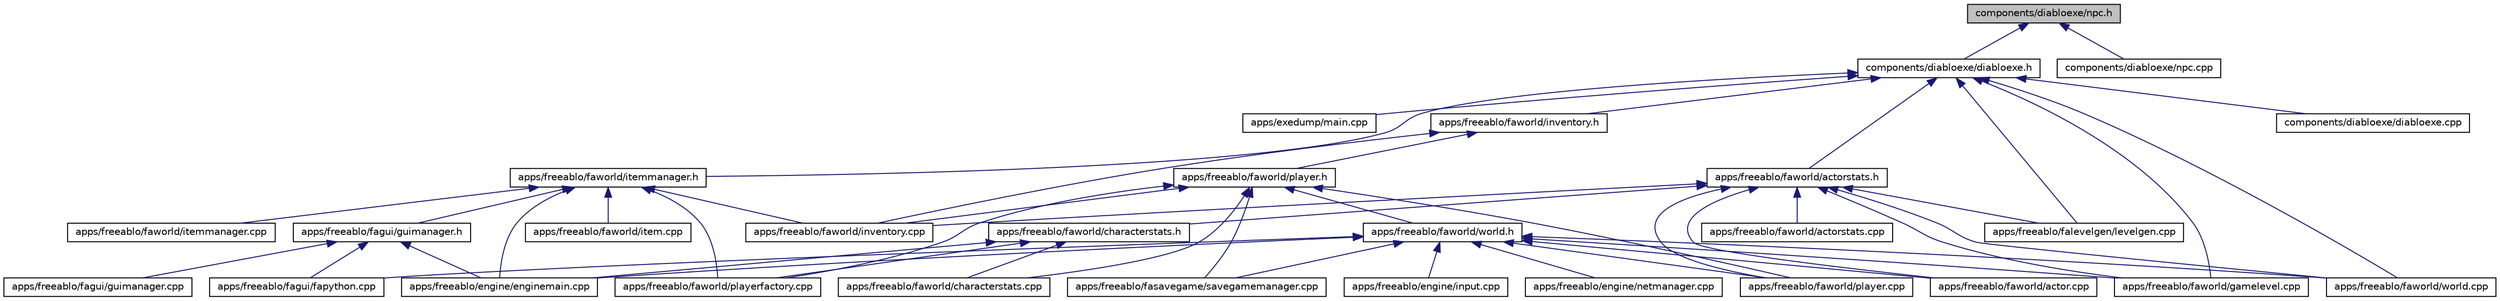 digraph G
{
  edge [fontname="Helvetica",fontsize="10",labelfontname="Helvetica",labelfontsize="10"];
  node [fontname="Helvetica",fontsize="10",shape=record];
  Node1 [label="components/diabloexe/npc.h",height=0.2,width=0.4,color="black", fillcolor="grey75", style="filled" fontcolor="black"];
  Node1 -> Node2 [dir="back",color="midnightblue",fontsize="10",style="solid",fontname="Helvetica"];
  Node2 [label="components/diabloexe/diabloexe.h",height=0.2,width=0.4,color="black", fillcolor="white", style="filled",URL="$diabloexe_8h.html"];
  Node2 -> Node3 [dir="back",color="midnightblue",fontsize="10",style="solid",fontname="Helvetica"];
  Node3 [label="apps/exedump/main.cpp",height=0.2,width=0.4,color="black", fillcolor="white", style="filled",URL="$exedump_2main_8cpp.html"];
  Node2 -> Node4 [dir="back",color="midnightblue",fontsize="10",style="solid",fontname="Helvetica"];
  Node4 [label="apps/freeablo/faworld/inventory.h",height=0.2,width=0.4,color="black", fillcolor="white", style="filled",URL="$inventory_8h.html"];
  Node4 -> Node5 [dir="back",color="midnightblue",fontsize="10",style="solid",fontname="Helvetica"];
  Node5 [label="apps/freeablo/faworld/player.h",height=0.2,width=0.4,color="black", fillcolor="white", style="filled",URL="$player_8h.html"];
  Node5 -> Node6 [dir="back",color="midnightblue",fontsize="10",style="solid",fontname="Helvetica"];
  Node6 [label="apps/freeablo/faworld/world.h",height=0.2,width=0.4,color="black", fillcolor="white", style="filled",URL="$world_8h.html"];
  Node6 -> Node7 [dir="back",color="midnightblue",fontsize="10",style="solid",fontname="Helvetica"];
  Node7 [label="apps/freeablo/engine/enginemain.cpp",height=0.2,width=0.4,color="black", fillcolor="white", style="filled",URL="$enginemain_8cpp.html"];
  Node6 -> Node8 [dir="back",color="midnightblue",fontsize="10",style="solid",fontname="Helvetica"];
  Node8 [label="apps/freeablo/engine/input.cpp",height=0.2,width=0.4,color="black", fillcolor="white", style="filled",URL="$input_8cpp.html"];
  Node6 -> Node9 [dir="back",color="midnightblue",fontsize="10",style="solid",fontname="Helvetica"];
  Node9 [label="apps/freeablo/engine/netmanager.cpp",height=0.2,width=0.4,color="black", fillcolor="white", style="filled",URL="$netmanager_8cpp.html"];
  Node6 -> Node10 [dir="back",color="midnightblue",fontsize="10",style="solid",fontname="Helvetica"];
  Node10 [label="apps/freeablo/fagui/fapython.cpp",height=0.2,width=0.4,color="black", fillcolor="white", style="filled",URL="$fapython_8cpp.html"];
  Node6 -> Node11 [dir="back",color="midnightblue",fontsize="10",style="solid",fontname="Helvetica"];
  Node11 [label="apps/freeablo/fasavegame/savegamemanager.cpp",height=0.2,width=0.4,color="black", fillcolor="white", style="filled",URL="$savegamemanager_8cpp.html"];
  Node6 -> Node12 [dir="back",color="midnightblue",fontsize="10",style="solid",fontname="Helvetica"];
  Node12 [label="apps/freeablo/faworld/actor.cpp",height=0.2,width=0.4,color="black", fillcolor="white", style="filled",URL="$actor_8cpp.html"];
  Node6 -> Node13 [dir="back",color="midnightblue",fontsize="10",style="solid",fontname="Helvetica"];
  Node13 [label="apps/freeablo/faworld/gamelevel.cpp",height=0.2,width=0.4,color="black", fillcolor="white", style="filled",URL="$gamelevel_8cpp.html"];
  Node6 -> Node14 [dir="back",color="midnightblue",fontsize="10",style="solid",fontname="Helvetica"];
  Node14 [label="apps/freeablo/faworld/player.cpp",height=0.2,width=0.4,color="black", fillcolor="white", style="filled",URL="$player_8cpp.html"];
  Node6 -> Node15 [dir="back",color="midnightblue",fontsize="10",style="solid",fontname="Helvetica"];
  Node15 [label="apps/freeablo/faworld/world.cpp",height=0.2,width=0.4,color="black", fillcolor="white", style="filled",URL="$world_8cpp.html"];
  Node5 -> Node11 [dir="back",color="midnightblue",fontsize="10",style="solid",fontname="Helvetica"];
  Node5 -> Node16 [dir="back",color="midnightblue",fontsize="10",style="solid",fontname="Helvetica"];
  Node16 [label="apps/freeablo/faworld/characterstats.cpp",height=0.2,width=0.4,color="black", fillcolor="white", style="filled",URL="$apps_2freeablo_2faworld_2characterstats_8cpp.html"];
  Node5 -> Node17 [dir="back",color="midnightblue",fontsize="10",style="solid",fontname="Helvetica"];
  Node17 [label="apps/freeablo/faworld/inventory.cpp",height=0.2,width=0.4,color="black", fillcolor="white", style="filled",URL="$inventory_8cpp.html"];
  Node5 -> Node14 [dir="back",color="midnightblue",fontsize="10",style="solid",fontname="Helvetica"];
  Node5 -> Node18 [dir="back",color="midnightblue",fontsize="10",style="solid",fontname="Helvetica"];
  Node18 [label="apps/freeablo/faworld/playerfactory.cpp",height=0.2,width=0.4,color="black", fillcolor="white", style="filled",URL="$playerfactory_8cpp.html"];
  Node4 -> Node17 [dir="back",color="midnightblue",fontsize="10",style="solid",fontname="Helvetica"];
  Node2 -> Node19 [dir="back",color="midnightblue",fontsize="10",style="solid",fontname="Helvetica"];
  Node19 [label="apps/freeablo/faworld/itemmanager.h",height=0.2,width=0.4,color="black", fillcolor="white", style="filled",URL="$itemmanager_8h.html"];
  Node19 -> Node20 [dir="back",color="midnightblue",fontsize="10",style="solid",fontname="Helvetica"];
  Node20 [label="apps/freeablo/fagui/guimanager.h",height=0.2,width=0.4,color="black", fillcolor="white", style="filled",URL="$guimanager_8h.html"];
  Node20 -> Node7 [dir="back",color="midnightblue",fontsize="10",style="solid",fontname="Helvetica"];
  Node20 -> Node10 [dir="back",color="midnightblue",fontsize="10",style="solid",fontname="Helvetica"];
  Node20 -> Node21 [dir="back",color="midnightblue",fontsize="10",style="solid",fontname="Helvetica"];
  Node21 [label="apps/freeablo/fagui/guimanager.cpp",height=0.2,width=0.4,color="black", fillcolor="white", style="filled",URL="$guimanager_8cpp.html"];
  Node19 -> Node7 [dir="back",color="midnightblue",fontsize="10",style="solid",fontname="Helvetica"];
  Node19 -> Node17 [dir="back",color="midnightblue",fontsize="10",style="solid",fontname="Helvetica"];
  Node19 -> Node22 [dir="back",color="midnightblue",fontsize="10",style="solid",fontname="Helvetica"];
  Node22 [label="apps/freeablo/faworld/item.cpp",height=0.2,width=0.4,color="black", fillcolor="white", style="filled",URL="$item_8cpp.html"];
  Node19 -> Node23 [dir="back",color="midnightblue",fontsize="10",style="solid",fontname="Helvetica"];
  Node23 [label="apps/freeablo/faworld/itemmanager.cpp",height=0.2,width=0.4,color="black", fillcolor="white", style="filled",URL="$itemmanager_8cpp.html"];
  Node19 -> Node18 [dir="back",color="midnightblue",fontsize="10",style="solid",fontname="Helvetica"];
  Node2 -> Node24 [dir="back",color="midnightblue",fontsize="10",style="solid",fontname="Helvetica"];
  Node24 [label="apps/freeablo/faworld/actorstats.h",height=0.2,width=0.4,color="black", fillcolor="white", style="filled",URL="$actorstats_8h.html"];
  Node24 -> Node25 [dir="back",color="midnightblue",fontsize="10",style="solid",fontname="Helvetica"];
  Node25 [label="apps/freeablo/faworld/characterstats.h",height=0.2,width=0.4,color="black", fillcolor="white", style="filled",URL="$apps_2freeablo_2faworld_2characterstats_8h.html"];
  Node25 -> Node7 [dir="back",color="midnightblue",fontsize="10",style="solid",fontname="Helvetica"];
  Node25 -> Node16 [dir="back",color="midnightblue",fontsize="10",style="solid",fontname="Helvetica"];
  Node25 -> Node18 [dir="back",color="midnightblue",fontsize="10",style="solid",fontname="Helvetica"];
  Node24 -> Node26 [dir="back",color="midnightblue",fontsize="10",style="solid",fontname="Helvetica"];
  Node26 [label="apps/freeablo/falevelgen/levelgen.cpp",height=0.2,width=0.4,color="black", fillcolor="white", style="filled",URL="$levelgen_8cpp.html"];
  Node24 -> Node12 [dir="back",color="midnightblue",fontsize="10",style="solid",fontname="Helvetica"];
  Node24 -> Node27 [dir="back",color="midnightblue",fontsize="10",style="solid",fontname="Helvetica"];
  Node27 [label="apps/freeablo/faworld/actorstats.cpp",height=0.2,width=0.4,color="black", fillcolor="white", style="filled",URL="$actorstats_8cpp.html"];
  Node24 -> Node13 [dir="back",color="midnightblue",fontsize="10",style="solid",fontname="Helvetica"];
  Node24 -> Node17 [dir="back",color="midnightblue",fontsize="10",style="solid",fontname="Helvetica"];
  Node24 -> Node14 [dir="back",color="midnightblue",fontsize="10",style="solid",fontname="Helvetica"];
  Node24 -> Node15 [dir="back",color="midnightblue",fontsize="10",style="solid",fontname="Helvetica"];
  Node2 -> Node26 [dir="back",color="midnightblue",fontsize="10",style="solid",fontname="Helvetica"];
  Node2 -> Node13 [dir="back",color="midnightblue",fontsize="10",style="solid",fontname="Helvetica"];
  Node2 -> Node15 [dir="back",color="midnightblue",fontsize="10",style="solid",fontname="Helvetica"];
  Node2 -> Node28 [dir="back",color="midnightblue",fontsize="10",style="solid",fontname="Helvetica"];
  Node28 [label="components/diabloexe/diabloexe.cpp",height=0.2,width=0.4,color="black", fillcolor="white", style="filled",URL="$diabloexe_8cpp.html"];
  Node1 -> Node29 [dir="back",color="midnightblue",fontsize="10",style="solid",fontname="Helvetica"];
  Node29 [label="components/diabloexe/npc.cpp",height=0.2,width=0.4,color="black", fillcolor="white", style="filled",URL="$npc_8cpp.html"];
}
